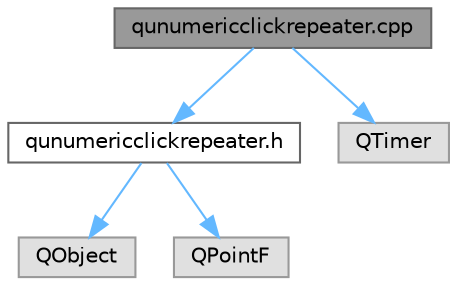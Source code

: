 digraph "qunumericclickrepeater.cpp"
{
 // LATEX_PDF_SIZE
  bgcolor="transparent";
  edge [fontname=Helvetica,fontsize=10,labelfontname=Helvetica,labelfontsize=10];
  node [fontname=Helvetica,fontsize=10,shape=box,height=0.2,width=0.4];
  Node1 [label="qunumericclickrepeater.cpp",height=0.2,width=0.4,color="gray40", fillcolor="grey60", style="filled", fontcolor="black",tooltip=" "];
  Node1 -> Node2 [color="steelblue1",style="solid"];
  Node2 [label="qunumericclickrepeater.h",height=0.2,width=0.4,color="grey40", fillcolor="white", style="filled",URL="$qunumericclickrepeater_8h.html",tooltip=" "];
  Node2 -> Node3 [color="steelblue1",style="solid"];
  Node3 [label="QObject",height=0.2,width=0.4,color="grey60", fillcolor="#E0E0E0", style="filled",tooltip=" "];
  Node2 -> Node4 [color="steelblue1",style="solid"];
  Node4 [label="QPointF",height=0.2,width=0.4,color="grey60", fillcolor="#E0E0E0", style="filled",tooltip=" "];
  Node1 -> Node5 [color="steelblue1",style="solid"];
  Node5 [label="QTimer",height=0.2,width=0.4,color="grey60", fillcolor="#E0E0E0", style="filled",tooltip=" "];
}
